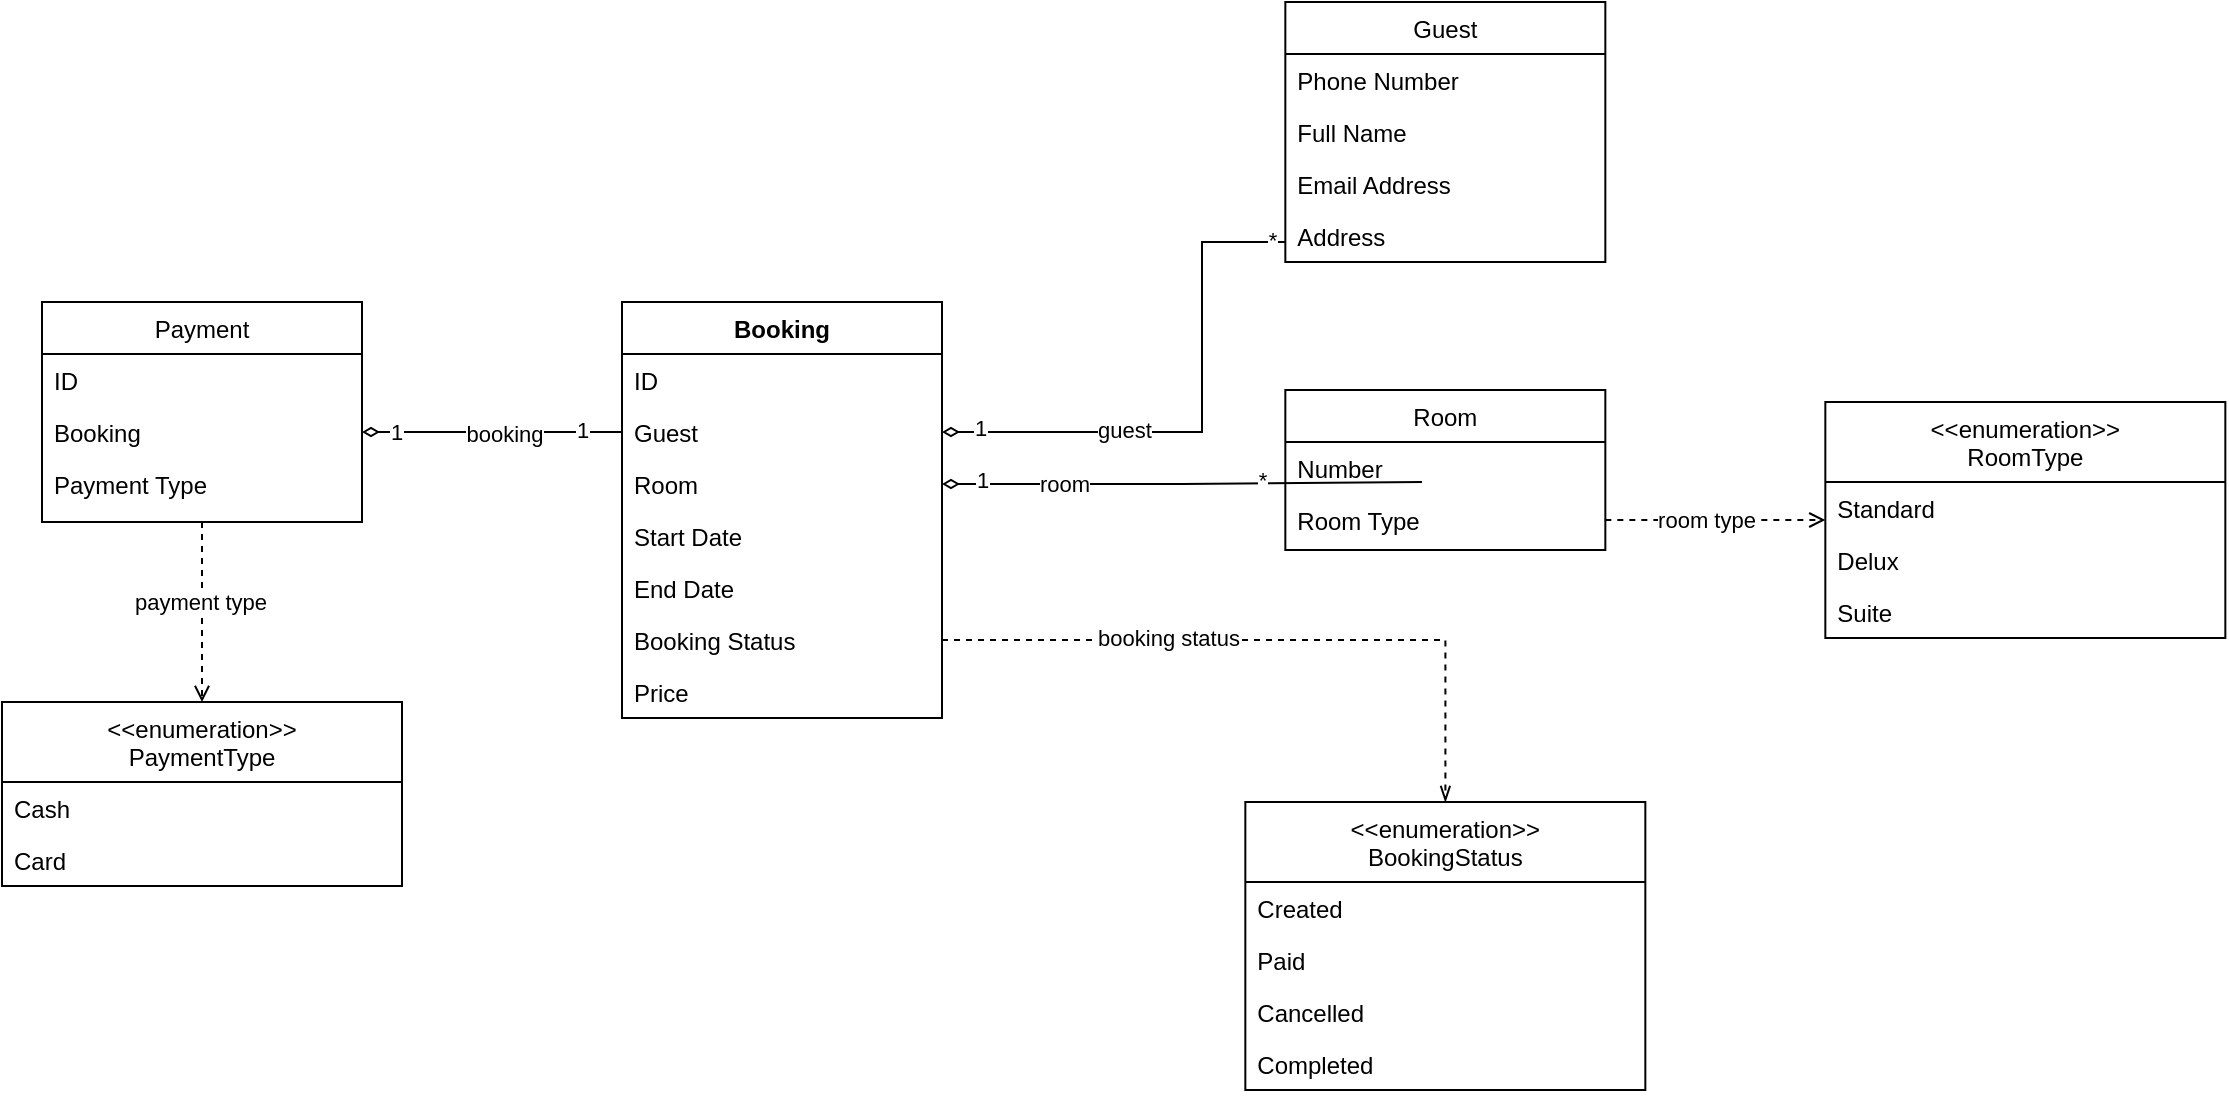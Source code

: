 <mxfile version="24.2.7" type="device">
  <diagram id="C5RBs43oDa-KdzZeNtuy" name="Page-1">
    <mxGraphModel dx="2257" dy="781" grid="1" gridSize="10" guides="1" tooltips="1" connect="1" arrows="1" fold="1" page="1" pageScale="1" pageWidth="827" pageHeight="1169" math="0" shadow="0">
      <root>
        <mxCell id="WIyWlLk6GJQsqaUBKTNV-0" />
        <mxCell id="WIyWlLk6GJQsqaUBKTNV-1" parent="WIyWlLk6GJQsqaUBKTNV-0" />
        <mxCell id="awRY7r_MjnLximCqTkYK-0" value="Guest" style="swimlane;fontStyle=0;align=center;verticalAlign=top;childLayout=stackLayout;horizontal=1;startSize=26;horizontalStack=0;resizeParent=1;resizeLast=0;collapsible=1;marginBottom=0;rounded=0;shadow=0;strokeWidth=1;" vertex="1" parent="WIyWlLk6GJQsqaUBKTNV-1">
          <mxGeometry x="611.67" y="410" width="160" height="130" as="geometry">
            <mxRectangle x="550" y="140" width="160" height="26" as="alternateBounds" />
          </mxGeometry>
        </mxCell>
        <mxCell id="awRY7r_MjnLximCqTkYK-1" value="Phone Number" style="text;align=left;verticalAlign=top;spacingLeft=4;spacingRight=4;overflow=hidden;rotatable=0;points=[[0,0.5],[1,0.5]];portConstraint=eastwest;" vertex="1" parent="awRY7r_MjnLximCqTkYK-0">
          <mxGeometry y="26" width="160" height="26" as="geometry" />
        </mxCell>
        <mxCell id="awRY7r_MjnLximCqTkYK-2" value="Full Name" style="text;align=left;verticalAlign=top;spacingLeft=4;spacingRight=4;overflow=hidden;rotatable=0;points=[[0,0.5],[1,0.5]];portConstraint=eastwest;rounded=0;shadow=0;html=0;" vertex="1" parent="awRY7r_MjnLximCqTkYK-0">
          <mxGeometry y="52" width="160" height="26" as="geometry" />
        </mxCell>
        <mxCell id="awRY7r_MjnLximCqTkYK-3" value="Email Address" style="text;align=left;verticalAlign=top;spacingLeft=4;spacingRight=4;overflow=hidden;rotatable=0;points=[[0,0.5],[1,0.5]];portConstraint=eastwest;rounded=0;shadow=0;html=0;" vertex="1" parent="awRY7r_MjnLximCqTkYK-0">
          <mxGeometry y="78" width="160" height="26" as="geometry" />
        </mxCell>
        <mxCell id="awRY7r_MjnLximCqTkYK-4" value="Address" style="text;align=left;verticalAlign=top;spacingLeft=4;spacingRight=4;overflow=hidden;rotatable=0;points=[[0,0.5],[1,0.5]];portConstraint=eastwest;rounded=0;shadow=0;html=0;" vertex="1" parent="awRY7r_MjnLximCqTkYK-0">
          <mxGeometry y="104" width="160" height="26" as="geometry" />
        </mxCell>
        <mxCell id="awRY7r_MjnLximCqTkYK-9" value="Room" style="swimlane;fontStyle=0;align=center;verticalAlign=top;childLayout=stackLayout;horizontal=1;startSize=26;horizontalStack=0;resizeParent=1;resizeLast=0;collapsible=1;marginBottom=0;rounded=0;shadow=0;strokeWidth=1;" vertex="1" parent="WIyWlLk6GJQsqaUBKTNV-1">
          <mxGeometry x="611.67" y="604" width="160" height="80" as="geometry">
            <mxRectangle x="550" y="140" width="160" height="26" as="alternateBounds" />
          </mxGeometry>
        </mxCell>
        <mxCell id="awRY7r_MjnLximCqTkYK-10" value="Number" style="text;align=left;verticalAlign=top;spacingLeft=4;spacingRight=4;overflow=hidden;rotatable=0;points=[[0,0.5],[1,0.5]];portConstraint=eastwest;" vertex="1" parent="awRY7r_MjnLximCqTkYK-9">
          <mxGeometry y="26" width="160" height="26" as="geometry" />
        </mxCell>
        <mxCell id="awRY7r_MjnLximCqTkYK-11" value="Room Type" style="text;align=left;verticalAlign=top;spacingLeft=4;spacingRight=4;overflow=hidden;rotatable=0;points=[[0,0.5],[1,0.5]];portConstraint=eastwest;rounded=0;shadow=0;html=0;" vertex="1" parent="awRY7r_MjnLximCqTkYK-9">
          <mxGeometry y="52" width="160" height="26" as="geometry" />
        </mxCell>
        <mxCell id="awRY7r_MjnLximCqTkYK-14" value="&lt;&lt;enumeration&gt;&gt;&#xa;RoomType" style="swimlane;fontStyle=0;align=center;verticalAlign=top;childLayout=stackLayout;horizontal=1;startSize=40;horizontalStack=0;resizeParent=1;resizeLast=0;collapsible=1;marginBottom=0;rounded=0;shadow=0;strokeWidth=1;" vertex="1" parent="WIyWlLk6GJQsqaUBKTNV-1">
          <mxGeometry x="881.67" y="610" width="200" height="118" as="geometry">
            <mxRectangle x="550" y="140" width="160" height="26" as="alternateBounds" />
          </mxGeometry>
        </mxCell>
        <mxCell id="awRY7r_MjnLximCqTkYK-15" value="Standard    " style="text;align=left;verticalAlign=top;spacingLeft=4;spacingRight=4;overflow=hidden;rotatable=0;points=[[0,0.5],[1,0.5]];portConstraint=eastwest;" vertex="1" parent="awRY7r_MjnLximCqTkYK-14">
          <mxGeometry y="40" width="200" height="26" as="geometry" />
        </mxCell>
        <mxCell id="awRY7r_MjnLximCqTkYK-16" value="Delux" style="text;align=left;verticalAlign=top;spacingLeft=4;spacingRight=4;overflow=hidden;rotatable=0;points=[[0,0.5],[1,0.5]];portConstraint=eastwest;rounded=0;shadow=0;html=0;" vertex="1" parent="awRY7r_MjnLximCqTkYK-14">
          <mxGeometry y="66" width="200" height="26" as="geometry" />
        </mxCell>
        <mxCell id="awRY7r_MjnLximCqTkYK-17" value="Suite" style="text;align=left;verticalAlign=top;spacingLeft=4;spacingRight=4;overflow=hidden;rotatable=0;points=[[0,0.5],[1,0.5]];portConstraint=eastwest;rounded=0;shadow=0;html=0;" vertex="1" parent="awRY7r_MjnLximCqTkYK-14">
          <mxGeometry y="92" width="200" height="26" as="geometry" />
        </mxCell>
        <mxCell id="awRY7r_MjnLximCqTkYK-18" style="edgeStyle=orthogonalEdgeStyle;rounded=0;orthogonalLoop=1;jettySize=auto;html=1;dashed=1;endArrow=open;endFill=0;" edge="1" parent="WIyWlLk6GJQsqaUBKTNV-1" source="awRY7r_MjnLximCqTkYK-11" target="awRY7r_MjnLximCqTkYK-14">
          <mxGeometry relative="1" as="geometry" />
        </mxCell>
        <mxCell id="awRY7r_MjnLximCqTkYK-46" value="room type" style="edgeLabel;html=1;align=center;verticalAlign=middle;resizable=0;points=[];" vertex="1" connectable="0" parent="awRY7r_MjnLximCqTkYK-18">
          <mxGeometry x="-0.374" relative="1" as="geometry">
            <mxPoint x="16" as="offset" />
          </mxGeometry>
        </mxCell>
        <mxCell id="awRY7r_MjnLximCqTkYK-22" value="Booking" style="swimlane;fontStyle=1;align=center;verticalAlign=top;childLayout=stackLayout;horizontal=1;startSize=26;horizontalStack=0;resizeParent=1;resizeLast=0;collapsible=1;marginBottom=0;rounded=0;shadow=0;strokeWidth=1;" vertex="1" parent="WIyWlLk6GJQsqaUBKTNV-1">
          <mxGeometry x="280" y="560" width="160" height="208" as="geometry">
            <mxRectangle x="550" y="140" width="160" height="26" as="alternateBounds" />
          </mxGeometry>
        </mxCell>
        <mxCell id="awRY7r_MjnLximCqTkYK-23" value="ID" style="text;align=left;verticalAlign=top;spacingLeft=4;spacingRight=4;overflow=hidden;rotatable=0;points=[[0,0.5],[1,0.5]];portConstraint=eastwest;" vertex="1" parent="awRY7r_MjnLximCqTkYK-22">
          <mxGeometry y="26" width="160" height="26" as="geometry" />
        </mxCell>
        <mxCell id="awRY7r_MjnLximCqTkYK-24" value="Guest" style="text;align=left;verticalAlign=top;spacingLeft=4;spacingRight=4;overflow=hidden;rotatable=0;points=[[0,0.5],[1,0.5]];portConstraint=eastwest;rounded=0;shadow=0;html=0;" vertex="1" parent="awRY7r_MjnLximCqTkYK-22">
          <mxGeometry y="52" width="160" height="26" as="geometry" />
        </mxCell>
        <mxCell id="awRY7r_MjnLximCqTkYK-25" value="Room" style="text;align=left;verticalAlign=top;spacingLeft=4;spacingRight=4;overflow=hidden;rotatable=0;points=[[0,0.5],[1,0.5]];portConstraint=eastwest;rounded=0;shadow=0;html=0;" vertex="1" parent="awRY7r_MjnLximCqTkYK-22">
          <mxGeometry y="78" width="160" height="26" as="geometry" />
        </mxCell>
        <mxCell id="awRY7r_MjnLximCqTkYK-26" value="Start Date" style="text;align=left;verticalAlign=top;spacingLeft=4;spacingRight=4;overflow=hidden;rotatable=0;points=[[0,0.5],[1,0.5]];portConstraint=eastwest;rounded=0;shadow=0;html=0;" vertex="1" parent="awRY7r_MjnLximCqTkYK-22">
          <mxGeometry y="104" width="160" height="26" as="geometry" />
        </mxCell>
        <mxCell id="awRY7r_MjnLximCqTkYK-32" value="End Date" style="text;align=left;verticalAlign=top;spacingLeft=4;spacingRight=4;overflow=hidden;rotatable=0;points=[[0,0.5],[1,0.5]];portConstraint=eastwest;rounded=0;shadow=0;html=0;" vertex="1" parent="awRY7r_MjnLximCqTkYK-22">
          <mxGeometry y="130" width="160" height="26" as="geometry" />
        </mxCell>
        <mxCell id="awRY7r_MjnLximCqTkYK-33" value="Booking Status" style="text;align=left;verticalAlign=top;spacingLeft=4;spacingRight=4;overflow=hidden;rotatable=0;points=[[0,0.5],[1,0.5]];portConstraint=eastwest;rounded=0;shadow=0;html=0;" vertex="1" parent="awRY7r_MjnLximCqTkYK-22">
          <mxGeometry y="156" width="160" height="26" as="geometry" />
        </mxCell>
        <mxCell id="awRY7r_MjnLximCqTkYK-34" value="Price" style="text;align=left;verticalAlign=top;spacingLeft=4;spacingRight=4;overflow=hidden;rotatable=0;points=[[0,0.5],[1,0.5]];portConstraint=eastwest;rounded=0;shadow=0;html=0;" vertex="1" parent="awRY7r_MjnLximCqTkYK-22">
          <mxGeometry y="182" width="160" height="26" as="geometry" />
        </mxCell>
        <mxCell id="awRY7r_MjnLximCqTkYK-35" value="&lt;&lt;enumeration&gt;&gt;&#xa;BookingStatus" style="swimlane;fontStyle=0;align=center;verticalAlign=top;childLayout=stackLayout;horizontal=1;startSize=40;horizontalStack=0;resizeParent=1;resizeLast=0;collapsible=1;marginBottom=0;rounded=0;shadow=0;strokeWidth=1;" vertex="1" parent="WIyWlLk6GJQsqaUBKTNV-1">
          <mxGeometry x="591.67" y="810" width="200" height="144" as="geometry">
            <mxRectangle x="550" y="140" width="160" height="26" as="alternateBounds" />
          </mxGeometry>
        </mxCell>
        <mxCell id="awRY7r_MjnLximCqTkYK-36" value="Created" style="text;align=left;verticalAlign=top;spacingLeft=4;spacingRight=4;overflow=hidden;rotatable=0;points=[[0,0.5],[1,0.5]];portConstraint=eastwest;" vertex="1" parent="awRY7r_MjnLximCqTkYK-35">
          <mxGeometry y="40" width="200" height="26" as="geometry" />
        </mxCell>
        <mxCell id="awRY7r_MjnLximCqTkYK-37" value="Paid" style="text;align=left;verticalAlign=top;spacingLeft=4;spacingRight=4;overflow=hidden;rotatable=0;points=[[0,0.5],[1,0.5]];portConstraint=eastwest;rounded=0;shadow=0;html=0;" vertex="1" parent="awRY7r_MjnLximCqTkYK-35">
          <mxGeometry y="66" width="200" height="26" as="geometry" />
        </mxCell>
        <mxCell id="awRY7r_MjnLximCqTkYK-38" value="Cancelled" style="text;align=left;verticalAlign=top;spacingLeft=4;spacingRight=4;overflow=hidden;rotatable=0;points=[[0,0.5],[1,0.5]];portConstraint=eastwest;rounded=0;shadow=0;html=0;" vertex="1" parent="awRY7r_MjnLximCqTkYK-35">
          <mxGeometry y="92" width="200" height="26" as="geometry" />
        </mxCell>
        <mxCell id="awRY7r_MjnLximCqTkYK-39" value="Completed" style="text;align=left;verticalAlign=top;spacingLeft=4;spacingRight=4;overflow=hidden;rotatable=0;points=[[0,0.5],[1,0.5]];portConstraint=eastwest;rounded=0;shadow=0;html=0;" vertex="1" parent="awRY7r_MjnLximCqTkYK-35">
          <mxGeometry y="118" width="200" height="26" as="geometry" />
        </mxCell>
        <mxCell id="awRY7r_MjnLximCqTkYK-40" style="edgeStyle=orthogonalEdgeStyle;rounded=0;orthogonalLoop=1;jettySize=auto;html=1;dashed=1;endArrow=openThin;endFill=0;" edge="1" parent="WIyWlLk6GJQsqaUBKTNV-1" source="awRY7r_MjnLximCqTkYK-33" target="awRY7r_MjnLximCqTkYK-35">
          <mxGeometry relative="1" as="geometry" />
        </mxCell>
        <mxCell id="awRY7r_MjnLximCqTkYK-45" value="booking status" style="edgeLabel;html=1;align=center;verticalAlign=middle;resizable=0;points=[];" vertex="1" connectable="0" parent="awRY7r_MjnLximCqTkYK-40">
          <mxGeometry x="-0.4" y="2" relative="1" as="geometry">
            <mxPoint x="13" y="1" as="offset" />
          </mxGeometry>
        </mxCell>
        <mxCell id="awRY7r_MjnLximCqTkYK-41" style="edgeStyle=orthogonalEdgeStyle;rounded=0;orthogonalLoop=1;jettySize=auto;html=1;endArrow=none;endFill=0;exitX=1;exitY=0.5;exitDx=0;exitDy=0;startArrow=diamondThin;startFill=0;" edge="1" parent="WIyWlLk6GJQsqaUBKTNV-1" source="awRY7r_MjnLximCqTkYK-24" target="awRY7r_MjnLximCqTkYK-0">
          <mxGeometry relative="1" as="geometry">
            <Array as="points">
              <mxPoint x="570" y="625" />
              <mxPoint x="570" y="530" />
            </Array>
          </mxGeometry>
        </mxCell>
        <mxCell id="awRY7r_MjnLximCqTkYK-43" value="guest" style="edgeLabel;html=1;align=center;verticalAlign=middle;resizable=0;points=[];" vertex="1" connectable="0" parent="awRY7r_MjnLximCqTkYK-41">
          <mxGeometry x="0.153" relative="1" as="geometry">
            <mxPoint x="-39" y="22" as="offset" />
          </mxGeometry>
        </mxCell>
        <mxCell id="awRY7r_MjnLximCqTkYK-47" value="1" style="edgeLabel;html=1;align=center;verticalAlign=middle;resizable=0;points=[];" vertex="1" connectable="0" parent="awRY7r_MjnLximCqTkYK-41">
          <mxGeometry x="-0.96" y="2" relative="1" as="geometry">
            <mxPoint x="13" as="offset" />
          </mxGeometry>
        </mxCell>
        <mxCell id="awRY7r_MjnLximCqTkYK-49" value="*" style="edgeLabel;html=1;align=center;verticalAlign=middle;resizable=0;points=[];" vertex="1" connectable="0" parent="awRY7r_MjnLximCqTkYK-41">
          <mxGeometry x="0.912" y="1" relative="1" as="geometry">
            <mxPoint x="5" as="offset" />
          </mxGeometry>
        </mxCell>
        <mxCell id="awRY7r_MjnLximCqTkYK-42" style="edgeStyle=orthogonalEdgeStyle;rounded=0;orthogonalLoop=1;jettySize=auto;html=1;endArrow=none;endFill=0;startArrow=diamondThin;startFill=0;" edge="1" parent="WIyWlLk6GJQsqaUBKTNV-1" source="awRY7r_MjnLximCqTkYK-25">
          <mxGeometry relative="1" as="geometry">
            <mxPoint x="680" y="650" as="targetPoint" />
          </mxGeometry>
        </mxCell>
        <mxCell id="awRY7r_MjnLximCqTkYK-44" value="room" style="edgeLabel;html=1;align=center;verticalAlign=middle;resizable=0;points=[];" vertex="1" connectable="0" parent="awRY7r_MjnLximCqTkYK-42">
          <mxGeometry x="-0.345" y="-1" relative="1" as="geometry">
            <mxPoint x="-18" y="-1" as="offset" />
          </mxGeometry>
        </mxCell>
        <mxCell id="awRY7r_MjnLximCqTkYK-48" value="1" style="edgeLabel;html=1;align=center;verticalAlign=middle;resizable=0;points=[];" vertex="1" connectable="0" parent="awRY7r_MjnLximCqTkYK-42">
          <mxGeometry x="-0.921" y="2" relative="1" as="geometry">
            <mxPoint x="10" as="offset" />
          </mxGeometry>
        </mxCell>
        <mxCell id="awRY7r_MjnLximCqTkYK-50" value="*" style="edgeLabel;html=1;align=center;verticalAlign=middle;resizable=0;points=[];" vertex="1" connectable="0" parent="awRY7r_MjnLximCqTkYK-42">
          <mxGeometry x="0.843" y="1" relative="1" as="geometry">
            <mxPoint x="-61" as="offset" />
          </mxGeometry>
        </mxCell>
        <mxCell id="awRY7r_MjnLximCqTkYK-64" style="edgeStyle=orthogonalEdgeStyle;rounded=0;orthogonalLoop=1;jettySize=auto;html=1;dashed=1;endArrow=open;endFill=0;" edge="1" parent="WIyWlLk6GJQsqaUBKTNV-1" source="awRY7r_MjnLximCqTkYK-51" target="awRY7r_MjnLximCqTkYK-59">
          <mxGeometry relative="1" as="geometry" />
        </mxCell>
        <mxCell id="awRY7r_MjnLximCqTkYK-65" value="payment type" style="edgeLabel;html=1;align=center;verticalAlign=middle;resizable=0;points=[];" vertex="1" connectable="0" parent="awRY7r_MjnLximCqTkYK-64">
          <mxGeometry x="-0.126" y="-1" relative="1" as="geometry">
            <mxPoint as="offset" />
          </mxGeometry>
        </mxCell>
        <mxCell id="awRY7r_MjnLximCqTkYK-51" value="Payment" style="swimlane;fontStyle=0;align=center;verticalAlign=top;childLayout=stackLayout;horizontal=1;startSize=26;horizontalStack=0;resizeParent=1;resizeLast=0;collapsible=1;marginBottom=0;rounded=0;shadow=0;strokeWidth=1;" vertex="1" parent="WIyWlLk6GJQsqaUBKTNV-1">
          <mxGeometry x="-10" y="560" width="160" height="110" as="geometry">
            <mxRectangle x="550" y="140" width="160" height="26" as="alternateBounds" />
          </mxGeometry>
        </mxCell>
        <mxCell id="awRY7r_MjnLximCqTkYK-52" value="ID" style="text;align=left;verticalAlign=top;spacingLeft=4;spacingRight=4;overflow=hidden;rotatable=0;points=[[0,0.5],[1,0.5]];portConstraint=eastwest;" vertex="1" parent="awRY7r_MjnLximCqTkYK-51">
          <mxGeometry y="26" width="160" height="26" as="geometry" />
        </mxCell>
        <mxCell id="awRY7r_MjnLximCqTkYK-53" value="Booking" style="text;align=left;verticalAlign=top;spacingLeft=4;spacingRight=4;overflow=hidden;rotatable=0;points=[[0,0.5],[1,0.5]];portConstraint=eastwest;rounded=0;shadow=0;html=0;" vertex="1" parent="awRY7r_MjnLximCqTkYK-51">
          <mxGeometry y="52" width="160" height="26" as="geometry" />
        </mxCell>
        <mxCell id="awRY7r_MjnLximCqTkYK-54" value="Payment Type" style="text;align=left;verticalAlign=top;spacingLeft=4;spacingRight=4;overflow=hidden;rotatable=0;points=[[0,0.5],[1,0.5]];portConstraint=eastwest;rounded=0;shadow=0;html=0;" vertex="1" parent="awRY7r_MjnLximCqTkYK-51">
          <mxGeometry y="78" width="160" height="26" as="geometry" />
        </mxCell>
        <mxCell id="awRY7r_MjnLximCqTkYK-59" value="&lt;&lt;enumeration&gt;&gt;&#xa;PaymentType" style="swimlane;fontStyle=0;align=center;verticalAlign=top;childLayout=stackLayout;horizontal=1;startSize=40;horizontalStack=0;resizeParent=1;resizeLast=0;collapsible=1;marginBottom=0;rounded=0;shadow=0;strokeWidth=1;" vertex="1" parent="WIyWlLk6GJQsqaUBKTNV-1">
          <mxGeometry x="-30" y="760" width="200" height="92" as="geometry">
            <mxRectangle x="550" y="140" width="160" height="26" as="alternateBounds" />
          </mxGeometry>
        </mxCell>
        <mxCell id="awRY7r_MjnLximCqTkYK-60" value="Cash" style="text;align=left;verticalAlign=top;spacingLeft=4;spacingRight=4;overflow=hidden;rotatable=0;points=[[0,0.5],[1,0.5]];portConstraint=eastwest;" vertex="1" parent="awRY7r_MjnLximCqTkYK-59">
          <mxGeometry y="40" width="200" height="26" as="geometry" />
        </mxCell>
        <mxCell id="awRY7r_MjnLximCqTkYK-61" value="Card" style="text;align=left;verticalAlign=top;spacingLeft=4;spacingRight=4;overflow=hidden;rotatable=0;points=[[0,0.5],[1,0.5]];portConstraint=eastwest;rounded=0;shadow=0;html=0;" vertex="1" parent="awRY7r_MjnLximCqTkYK-59">
          <mxGeometry y="66" width="200" height="26" as="geometry" />
        </mxCell>
        <mxCell id="awRY7r_MjnLximCqTkYK-66" style="edgeStyle=orthogonalEdgeStyle;rounded=0;orthogonalLoop=1;jettySize=auto;html=1;endArrow=none;endFill=0;startArrow=diamondThin;startFill=0;" edge="1" parent="WIyWlLk6GJQsqaUBKTNV-1" source="awRY7r_MjnLximCqTkYK-53" target="awRY7r_MjnLximCqTkYK-24">
          <mxGeometry relative="1" as="geometry" />
        </mxCell>
        <mxCell id="awRY7r_MjnLximCqTkYK-67" value="booking" style="edgeLabel;html=1;align=center;verticalAlign=middle;resizable=0;points=[];" vertex="1" connectable="0" parent="awRY7r_MjnLximCqTkYK-66">
          <mxGeometry x="-0.117" y="-1" relative="1" as="geometry">
            <mxPoint x="13" as="offset" />
          </mxGeometry>
        </mxCell>
        <mxCell id="awRY7r_MjnLximCqTkYK-68" value="1" style="edgeLabel;html=1;align=center;verticalAlign=middle;resizable=0;points=[];" vertex="1" connectable="0" parent="awRY7r_MjnLximCqTkYK-66">
          <mxGeometry x="-0.873" y="-1" relative="1" as="geometry">
            <mxPoint x="8" y="-1" as="offset" />
          </mxGeometry>
        </mxCell>
        <mxCell id="awRY7r_MjnLximCqTkYK-69" value="1" style="edgeLabel;html=1;align=center;verticalAlign=middle;resizable=0;points=[];" vertex="1" connectable="0" parent="awRY7r_MjnLximCqTkYK-66">
          <mxGeometry x="0.754" y="1" relative="1" as="geometry">
            <mxPoint x="-4" as="offset" />
          </mxGeometry>
        </mxCell>
      </root>
    </mxGraphModel>
  </diagram>
</mxfile>
